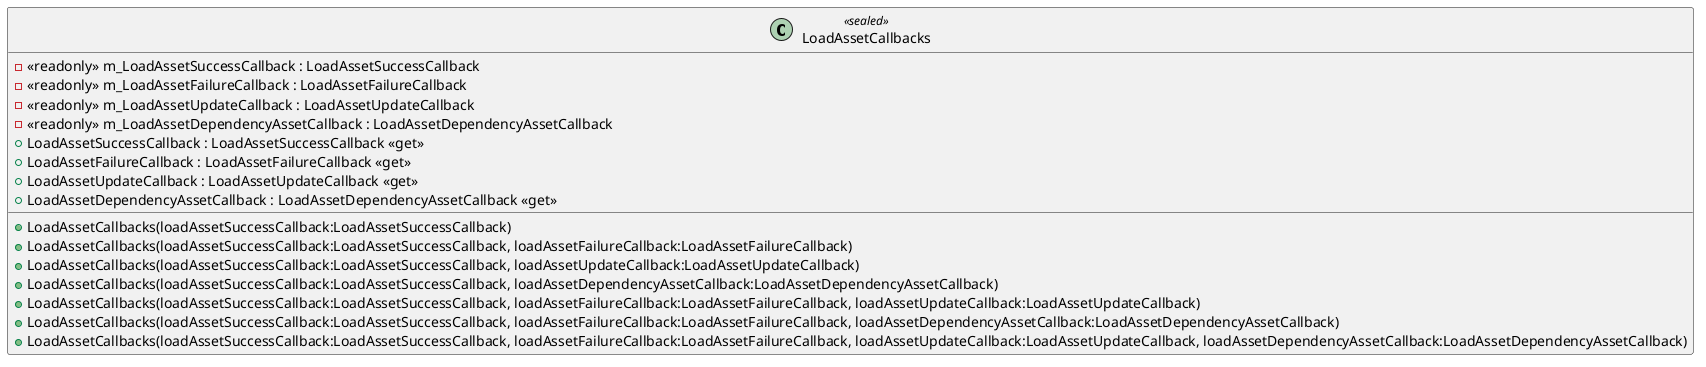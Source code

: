@startuml
class LoadAssetCallbacks <<sealed>> {
    - <<readonly>> m_LoadAssetSuccessCallback : LoadAssetSuccessCallback
    - <<readonly>> m_LoadAssetFailureCallback : LoadAssetFailureCallback
    - <<readonly>> m_LoadAssetUpdateCallback : LoadAssetUpdateCallback
    - <<readonly>> m_LoadAssetDependencyAssetCallback : LoadAssetDependencyAssetCallback
    + LoadAssetCallbacks(loadAssetSuccessCallback:LoadAssetSuccessCallback)
    + LoadAssetCallbacks(loadAssetSuccessCallback:LoadAssetSuccessCallback, loadAssetFailureCallback:LoadAssetFailureCallback)
    + LoadAssetCallbacks(loadAssetSuccessCallback:LoadAssetSuccessCallback, loadAssetUpdateCallback:LoadAssetUpdateCallback)
    + LoadAssetCallbacks(loadAssetSuccessCallback:LoadAssetSuccessCallback, loadAssetDependencyAssetCallback:LoadAssetDependencyAssetCallback)
    + LoadAssetCallbacks(loadAssetSuccessCallback:LoadAssetSuccessCallback, loadAssetFailureCallback:LoadAssetFailureCallback, loadAssetUpdateCallback:LoadAssetUpdateCallback)
    + LoadAssetCallbacks(loadAssetSuccessCallback:LoadAssetSuccessCallback, loadAssetFailureCallback:LoadAssetFailureCallback, loadAssetDependencyAssetCallback:LoadAssetDependencyAssetCallback)
    + LoadAssetCallbacks(loadAssetSuccessCallback:LoadAssetSuccessCallback, loadAssetFailureCallback:LoadAssetFailureCallback, loadAssetUpdateCallback:LoadAssetUpdateCallback, loadAssetDependencyAssetCallback:LoadAssetDependencyAssetCallback)
    + LoadAssetSuccessCallback : LoadAssetSuccessCallback <<get>>
    + LoadAssetFailureCallback : LoadAssetFailureCallback <<get>>
    + LoadAssetUpdateCallback : LoadAssetUpdateCallback <<get>>
    + LoadAssetDependencyAssetCallback : LoadAssetDependencyAssetCallback <<get>>
}
@enduml

